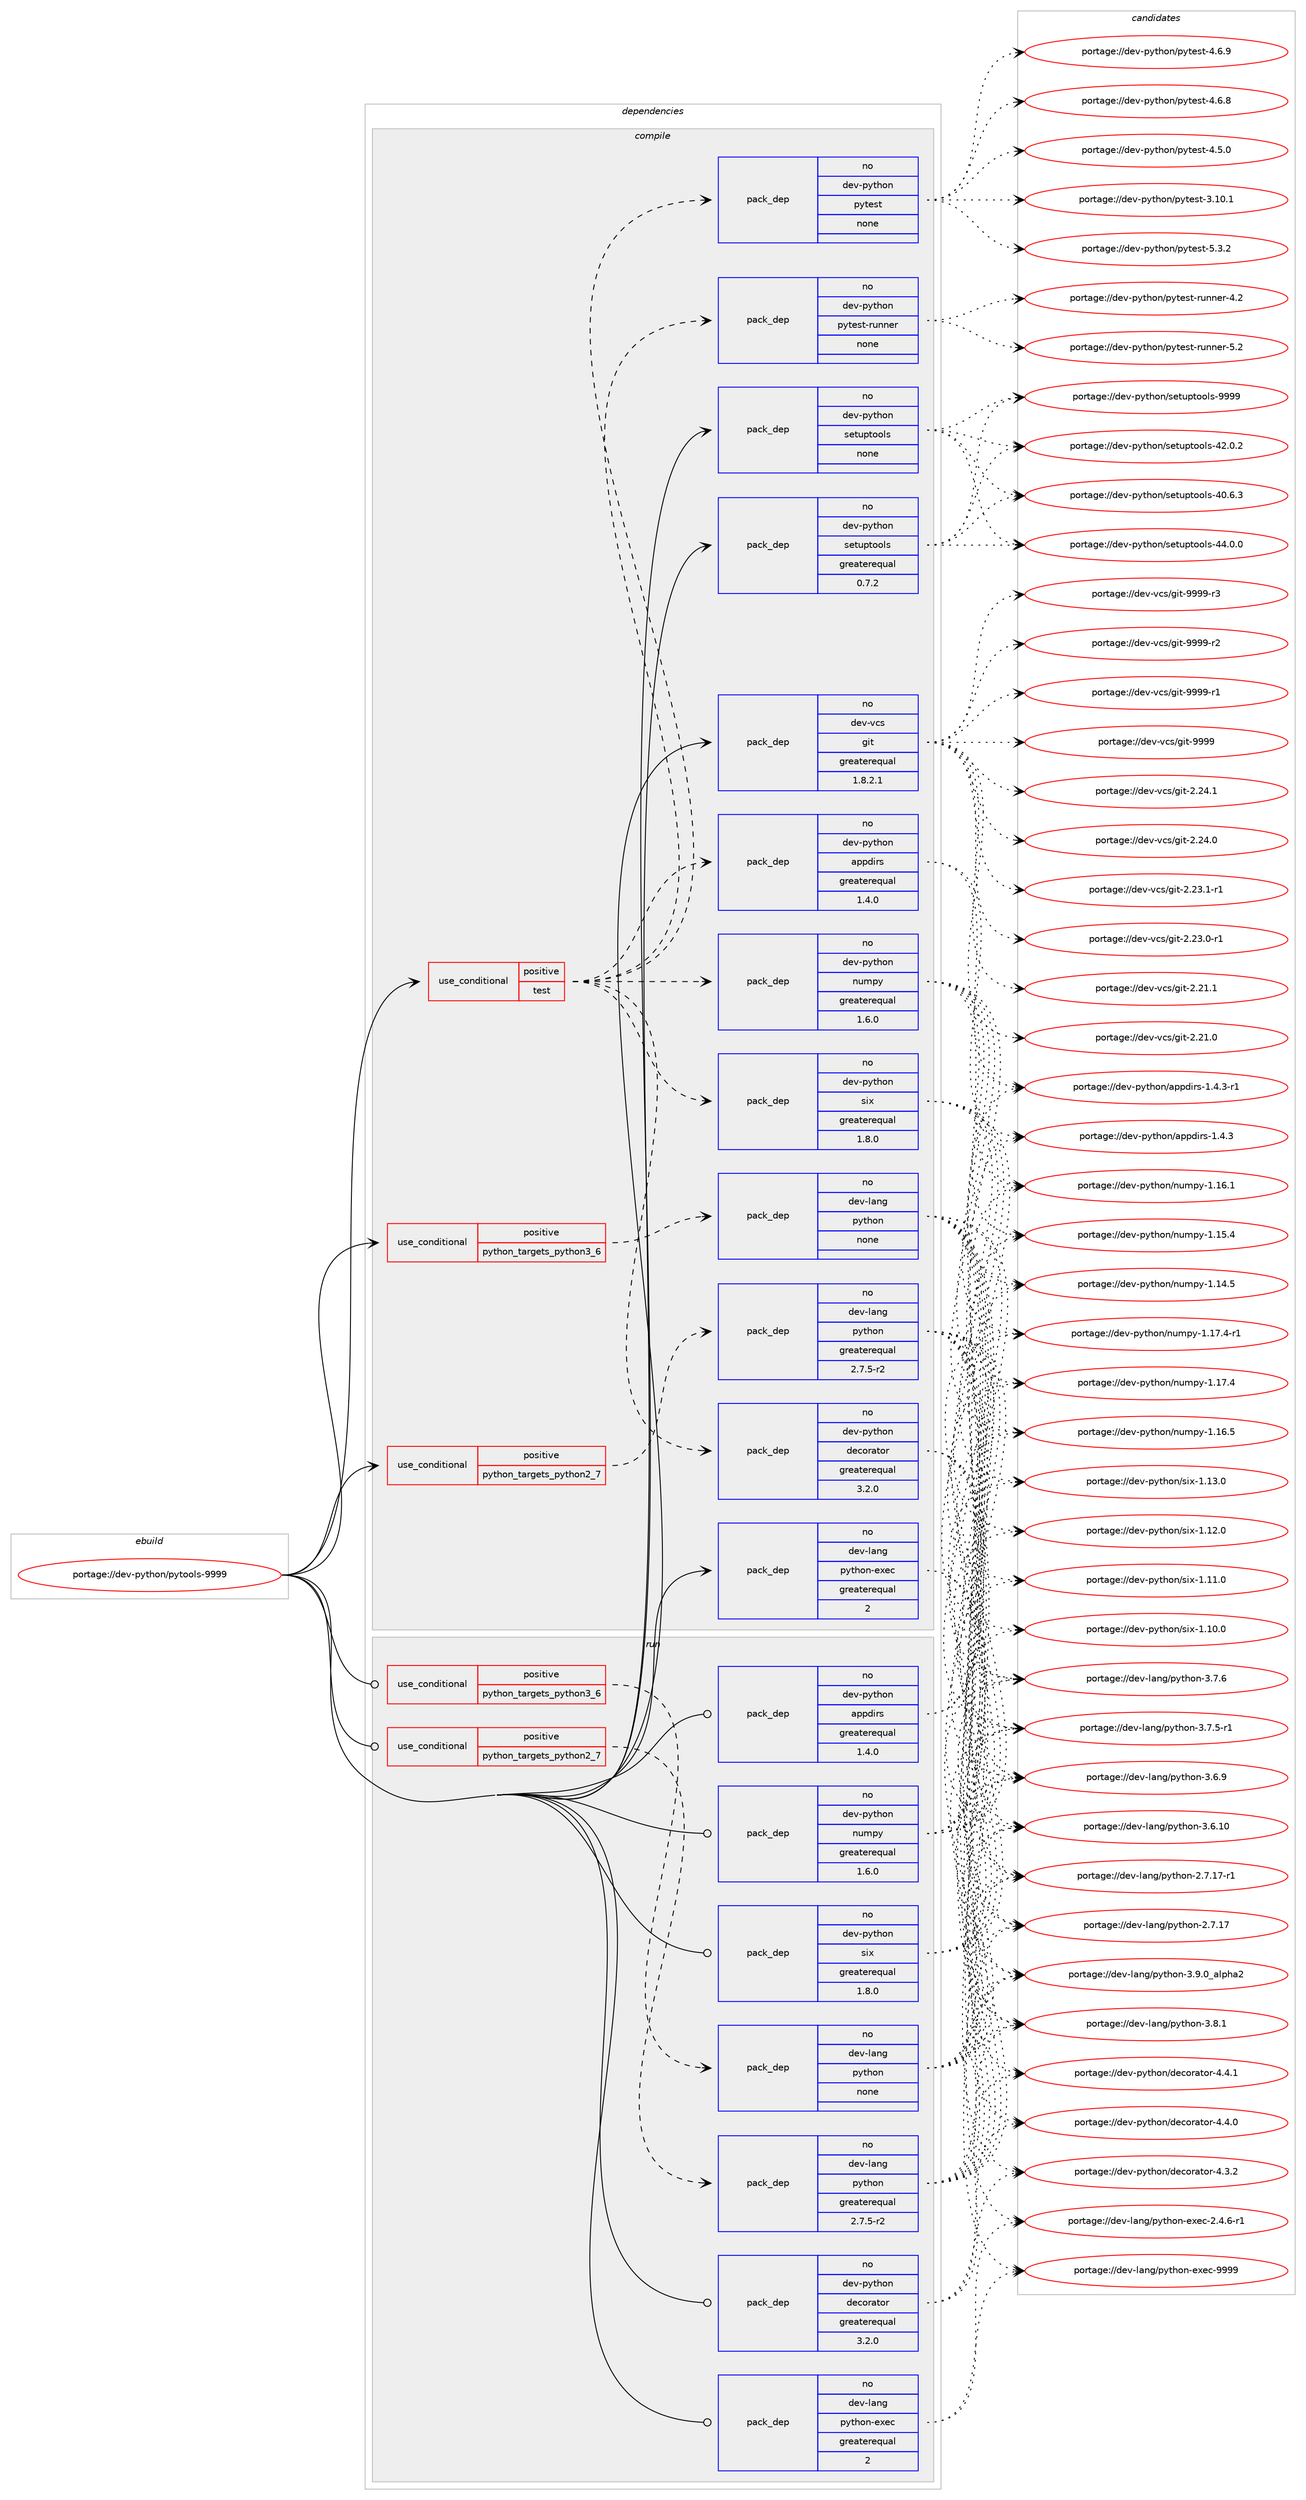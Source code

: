 digraph prolog {

# *************
# Graph options
# *************

newrank=true;
concentrate=true;
compound=true;
graph [rankdir=LR,fontname=Helvetica,fontsize=10,ranksep=1.5];#, ranksep=2.5, nodesep=0.2];
edge  [arrowhead=vee];
node  [fontname=Helvetica,fontsize=10];

# **********
# The ebuild
# **********

subgraph cluster_leftcol {
color=gray;
label=<<i>ebuild</i>>;
id [label="portage://dev-python/pytools-9999", color=red, width=4, href="../dev-python/pytools-9999.svg"];
}

# ****************
# The dependencies
# ****************

subgraph cluster_midcol {
color=gray;
label=<<i>dependencies</i>>;
subgraph cluster_compile {
fillcolor="#eeeeee";
style=filled;
label=<<i>compile</i>>;
subgraph cond107321 {
dependency430120 [label=<<TABLE BORDER="0" CELLBORDER="1" CELLSPACING="0" CELLPADDING="4"><TR><TD ROWSPAN="3" CELLPADDING="10">use_conditional</TD></TR><TR><TD>positive</TD></TR><TR><TD>python_targets_python2_7</TD></TR></TABLE>>, shape=none, color=red];
subgraph pack317887 {
dependency430121 [label=<<TABLE BORDER="0" CELLBORDER="1" CELLSPACING="0" CELLPADDING="4" WIDTH="220"><TR><TD ROWSPAN="6" CELLPADDING="30">pack_dep</TD></TR><TR><TD WIDTH="110">no</TD></TR><TR><TD>dev-lang</TD></TR><TR><TD>python</TD></TR><TR><TD>greaterequal</TD></TR><TR><TD>2.7.5-r2</TD></TR></TABLE>>, shape=none, color=blue];
}
dependency430120:e -> dependency430121:w [weight=20,style="dashed",arrowhead="vee"];
}
id:e -> dependency430120:w [weight=20,style="solid",arrowhead="vee"];
subgraph cond107322 {
dependency430122 [label=<<TABLE BORDER="0" CELLBORDER="1" CELLSPACING="0" CELLPADDING="4"><TR><TD ROWSPAN="3" CELLPADDING="10">use_conditional</TD></TR><TR><TD>positive</TD></TR><TR><TD>python_targets_python3_6</TD></TR></TABLE>>, shape=none, color=red];
subgraph pack317888 {
dependency430123 [label=<<TABLE BORDER="0" CELLBORDER="1" CELLSPACING="0" CELLPADDING="4" WIDTH="220"><TR><TD ROWSPAN="6" CELLPADDING="30">pack_dep</TD></TR><TR><TD WIDTH="110">no</TD></TR><TR><TD>dev-lang</TD></TR><TR><TD>python</TD></TR><TR><TD>none</TD></TR><TR><TD></TD></TR></TABLE>>, shape=none, color=blue];
}
dependency430122:e -> dependency430123:w [weight=20,style="dashed",arrowhead="vee"];
}
id:e -> dependency430122:w [weight=20,style="solid",arrowhead="vee"];
subgraph cond107323 {
dependency430124 [label=<<TABLE BORDER="0" CELLBORDER="1" CELLSPACING="0" CELLPADDING="4"><TR><TD ROWSPAN="3" CELLPADDING="10">use_conditional</TD></TR><TR><TD>positive</TD></TR><TR><TD>test</TD></TR></TABLE>>, shape=none, color=red];
subgraph pack317889 {
dependency430125 [label=<<TABLE BORDER="0" CELLBORDER="1" CELLSPACING="0" CELLPADDING="4" WIDTH="220"><TR><TD ROWSPAN="6" CELLPADDING="30">pack_dep</TD></TR><TR><TD WIDTH="110">no</TD></TR><TR><TD>dev-python</TD></TR><TR><TD>appdirs</TD></TR><TR><TD>greaterequal</TD></TR><TR><TD>1.4.0</TD></TR></TABLE>>, shape=none, color=blue];
}
dependency430124:e -> dependency430125:w [weight=20,style="dashed",arrowhead="vee"];
subgraph pack317890 {
dependency430126 [label=<<TABLE BORDER="0" CELLBORDER="1" CELLSPACING="0" CELLPADDING="4" WIDTH="220"><TR><TD ROWSPAN="6" CELLPADDING="30">pack_dep</TD></TR><TR><TD WIDTH="110">no</TD></TR><TR><TD>dev-python</TD></TR><TR><TD>decorator</TD></TR><TR><TD>greaterequal</TD></TR><TR><TD>3.2.0</TD></TR></TABLE>>, shape=none, color=blue];
}
dependency430124:e -> dependency430126:w [weight=20,style="dashed",arrowhead="vee"];
subgraph pack317891 {
dependency430127 [label=<<TABLE BORDER="0" CELLBORDER="1" CELLSPACING="0" CELLPADDING="4" WIDTH="220"><TR><TD ROWSPAN="6" CELLPADDING="30">pack_dep</TD></TR><TR><TD WIDTH="110">no</TD></TR><TR><TD>dev-python</TD></TR><TR><TD>numpy</TD></TR><TR><TD>greaterequal</TD></TR><TR><TD>1.6.0</TD></TR></TABLE>>, shape=none, color=blue];
}
dependency430124:e -> dependency430127:w [weight=20,style="dashed",arrowhead="vee"];
subgraph pack317892 {
dependency430128 [label=<<TABLE BORDER="0" CELLBORDER="1" CELLSPACING="0" CELLPADDING="4" WIDTH="220"><TR><TD ROWSPAN="6" CELLPADDING="30">pack_dep</TD></TR><TR><TD WIDTH="110">no</TD></TR><TR><TD>dev-python</TD></TR><TR><TD>six</TD></TR><TR><TD>greaterequal</TD></TR><TR><TD>1.8.0</TD></TR></TABLE>>, shape=none, color=blue];
}
dependency430124:e -> dependency430128:w [weight=20,style="dashed",arrowhead="vee"];
subgraph pack317893 {
dependency430129 [label=<<TABLE BORDER="0" CELLBORDER="1" CELLSPACING="0" CELLPADDING="4" WIDTH="220"><TR><TD ROWSPAN="6" CELLPADDING="30">pack_dep</TD></TR><TR><TD WIDTH="110">no</TD></TR><TR><TD>dev-python</TD></TR><TR><TD>pytest</TD></TR><TR><TD>none</TD></TR><TR><TD></TD></TR></TABLE>>, shape=none, color=blue];
}
dependency430124:e -> dependency430129:w [weight=20,style="dashed",arrowhead="vee"];
subgraph pack317894 {
dependency430130 [label=<<TABLE BORDER="0" CELLBORDER="1" CELLSPACING="0" CELLPADDING="4" WIDTH="220"><TR><TD ROWSPAN="6" CELLPADDING="30">pack_dep</TD></TR><TR><TD WIDTH="110">no</TD></TR><TR><TD>dev-python</TD></TR><TR><TD>pytest-runner</TD></TR><TR><TD>none</TD></TR><TR><TD></TD></TR></TABLE>>, shape=none, color=blue];
}
dependency430124:e -> dependency430130:w [weight=20,style="dashed",arrowhead="vee"];
}
id:e -> dependency430124:w [weight=20,style="solid",arrowhead="vee"];
subgraph pack317895 {
dependency430131 [label=<<TABLE BORDER="0" CELLBORDER="1" CELLSPACING="0" CELLPADDING="4" WIDTH="220"><TR><TD ROWSPAN="6" CELLPADDING="30">pack_dep</TD></TR><TR><TD WIDTH="110">no</TD></TR><TR><TD>dev-lang</TD></TR><TR><TD>python-exec</TD></TR><TR><TD>greaterequal</TD></TR><TR><TD>2</TD></TR></TABLE>>, shape=none, color=blue];
}
id:e -> dependency430131:w [weight=20,style="solid",arrowhead="vee"];
subgraph pack317896 {
dependency430132 [label=<<TABLE BORDER="0" CELLBORDER="1" CELLSPACING="0" CELLPADDING="4" WIDTH="220"><TR><TD ROWSPAN="6" CELLPADDING="30">pack_dep</TD></TR><TR><TD WIDTH="110">no</TD></TR><TR><TD>dev-python</TD></TR><TR><TD>setuptools</TD></TR><TR><TD>greaterequal</TD></TR><TR><TD>0.7.2</TD></TR></TABLE>>, shape=none, color=blue];
}
id:e -> dependency430132:w [weight=20,style="solid",arrowhead="vee"];
subgraph pack317897 {
dependency430133 [label=<<TABLE BORDER="0" CELLBORDER="1" CELLSPACING="0" CELLPADDING="4" WIDTH="220"><TR><TD ROWSPAN="6" CELLPADDING="30">pack_dep</TD></TR><TR><TD WIDTH="110">no</TD></TR><TR><TD>dev-python</TD></TR><TR><TD>setuptools</TD></TR><TR><TD>none</TD></TR><TR><TD></TD></TR></TABLE>>, shape=none, color=blue];
}
id:e -> dependency430133:w [weight=20,style="solid",arrowhead="vee"];
subgraph pack317898 {
dependency430134 [label=<<TABLE BORDER="0" CELLBORDER="1" CELLSPACING="0" CELLPADDING="4" WIDTH="220"><TR><TD ROWSPAN="6" CELLPADDING="30">pack_dep</TD></TR><TR><TD WIDTH="110">no</TD></TR><TR><TD>dev-vcs</TD></TR><TR><TD>git</TD></TR><TR><TD>greaterequal</TD></TR><TR><TD>1.8.2.1</TD></TR></TABLE>>, shape=none, color=blue];
}
id:e -> dependency430134:w [weight=20,style="solid",arrowhead="vee"];
}
subgraph cluster_compileandrun {
fillcolor="#eeeeee";
style=filled;
label=<<i>compile and run</i>>;
}
subgraph cluster_run {
fillcolor="#eeeeee";
style=filled;
label=<<i>run</i>>;
subgraph cond107324 {
dependency430135 [label=<<TABLE BORDER="0" CELLBORDER="1" CELLSPACING="0" CELLPADDING="4"><TR><TD ROWSPAN="3" CELLPADDING="10">use_conditional</TD></TR><TR><TD>positive</TD></TR><TR><TD>python_targets_python2_7</TD></TR></TABLE>>, shape=none, color=red];
subgraph pack317899 {
dependency430136 [label=<<TABLE BORDER="0" CELLBORDER="1" CELLSPACING="0" CELLPADDING="4" WIDTH="220"><TR><TD ROWSPAN="6" CELLPADDING="30">pack_dep</TD></TR><TR><TD WIDTH="110">no</TD></TR><TR><TD>dev-lang</TD></TR><TR><TD>python</TD></TR><TR><TD>greaterequal</TD></TR><TR><TD>2.7.5-r2</TD></TR></TABLE>>, shape=none, color=blue];
}
dependency430135:e -> dependency430136:w [weight=20,style="dashed",arrowhead="vee"];
}
id:e -> dependency430135:w [weight=20,style="solid",arrowhead="odot"];
subgraph cond107325 {
dependency430137 [label=<<TABLE BORDER="0" CELLBORDER="1" CELLSPACING="0" CELLPADDING="4"><TR><TD ROWSPAN="3" CELLPADDING="10">use_conditional</TD></TR><TR><TD>positive</TD></TR><TR><TD>python_targets_python3_6</TD></TR></TABLE>>, shape=none, color=red];
subgraph pack317900 {
dependency430138 [label=<<TABLE BORDER="0" CELLBORDER="1" CELLSPACING="0" CELLPADDING="4" WIDTH="220"><TR><TD ROWSPAN="6" CELLPADDING="30">pack_dep</TD></TR><TR><TD WIDTH="110">no</TD></TR><TR><TD>dev-lang</TD></TR><TR><TD>python</TD></TR><TR><TD>none</TD></TR><TR><TD></TD></TR></TABLE>>, shape=none, color=blue];
}
dependency430137:e -> dependency430138:w [weight=20,style="dashed",arrowhead="vee"];
}
id:e -> dependency430137:w [weight=20,style="solid",arrowhead="odot"];
subgraph pack317901 {
dependency430139 [label=<<TABLE BORDER="0" CELLBORDER="1" CELLSPACING="0" CELLPADDING="4" WIDTH="220"><TR><TD ROWSPAN="6" CELLPADDING="30">pack_dep</TD></TR><TR><TD WIDTH="110">no</TD></TR><TR><TD>dev-lang</TD></TR><TR><TD>python-exec</TD></TR><TR><TD>greaterequal</TD></TR><TR><TD>2</TD></TR></TABLE>>, shape=none, color=blue];
}
id:e -> dependency430139:w [weight=20,style="solid",arrowhead="odot"];
subgraph pack317902 {
dependency430140 [label=<<TABLE BORDER="0" CELLBORDER="1" CELLSPACING="0" CELLPADDING="4" WIDTH="220"><TR><TD ROWSPAN="6" CELLPADDING="30">pack_dep</TD></TR><TR><TD WIDTH="110">no</TD></TR><TR><TD>dev-python</TD></TR><TR><TD>appdirs</TD></TR><TR><TD>greaterequal</TD></TR><TR><TD>1.4.0</TD></TR></TABLE>>, shape=none, color=blue];
}
id:e -> dependency430140:w [weight=20,style="solid",arrowhead="odot"];
subgraph pack317903 {
dependency430141 [label=<<TABLE BORDER="0" CELLBORDER="1" CELLSPACING="0" CELLPADDING="4" WIDTH="220"><TR><TD ROWSPAN="6" CELLPADDING="30">pack_dep</TD></TR><TR><TD WIDTH="110">no</TD></TR><TR><TD>dev-python</TD></TR><TR><TD>decorator</TD></TR><TR><TD>greaterequal</TD></TR><TR><TD>3.2.0</TD></TR></TABLE>>, shape=none, color=blue];
}
id:e -> dependency430141:w [weight=20,style="solid",arrowhead="odot"];
subgraph pack317904 {
dependency430142 [label=<<TABLE BORDER="0" CELLBORDER="1" CELLSPACING="0" CELLPADDING="4" WIDTH="220"><TR><TD ROWSPAN="6" CELLPADDING="30">pack_dep</TD></TR><TR><TD WIDTH="110">no</TD></TR><TR><TD>dev-python</TD></TR><TR><TD>numpy</TD></TR><TR><TD>greaterequal</TD></TR><TR><TD>1.6.0</TD></TR></TABLE>>, shape=none, color=blue];
}
id:e -> dependency430142:w [weight=20,style="solid",arrowhead="odot"];
subgraph pack317905 {
dependency430143 [label=<<TABLE BORDER="0" CELLBORDER="1" CELLSPACING="0" CELLPADDING="4" WIDTH="220"><TR><TD ROWSPAN="6" CELLPADDING="30">pack_dep</TD></TR><TR><TD WIDTH="110">no</TD></TR><TR><TD>dev-python</TD></TR><TR><TD>six</TD></TR><TR><TD>greaterequal</TD></TR><TR><TD>1.8.0</TD></TR></TABLE>>, shape=none, color=blue];
}
id:e -> dependency430143:w [weight=20,style="solid",arrowhead="odot"];
}
}

# **************
# The candidates
# **************

subgraph cluster_choices {
rank=same;
color=gray;
label=<<i>candidates</i>>;

subgraph choice317887 {
color=black;
nodesep=1;
choice10010111845108971101034711212111610411111045514657464895971081121049750 [label="portage://dev-lang/python-3.9.0_alpha2", color=red, width=4,href="../dev-lang/python-3.9.0_alpha2.svg"];
choice100101118451089711010347112121116104111110455146564649 [label="portage://dev-lang/python-3.8.1", color=red, width=4,href="../dev-lang/python-3.8.1.svg"];
choice100101118451089711010347112121116104111110455146554654 [label="portage://dev-lang/python-3.7.6", color=red, width=4,href="../dev-lang/python-3.7.6.svg"];
choice1001011184510897110103471121211161041111104551465546534511449 [label="portage://dev-lang/python-3.7.5-r1", color=red, width=4,href="../dev-lang/python-3.7.5-r1.svg"];
choice100101118451089711010347112121116104111110455146544657 [label="portage://dev-lang/python-3.6.9", color=red, width=4,href="../dev-lang/python-3.6.9.svg"];
choice10010111845108971101034711212111610411111045514654464948 [label="portage://dev-lang/python-3.6.10", color=red, width=4,href="../dev-lang/python-3.6.10.svg"];
choice100101118451089711010347112121116104111110455046554649554511449 [label="portage://dev-lang/python-2.7.17-r1", color=red, width=4,href="../dev-lang/python-2.7.17-r1.svg"];
choice10010111845108971101034711212111610411111045504655464955 [label="portage://dev-lang/python-2.7.17", color=red, width=4,href="../dev-lang/python-2.7.17.svg"];
dependency430121:e -> choice10010111845108971101034711212111610411111045514657464895971081121049750:w [style=dotted,weight="100"];
dependency430121:e -> choice100101118451089711010347112121116104111110455146564649:w [style=dotted,weight="100"];
dependency430121:e -> choice100101118451089711010347112121116104111110455146554654:w [style=dotted,weight="100"];
dependency430121:e -> choice1001011184510897110103471121211161041111104551465546534511449:w [style=dotted,weight="100"];
dependency430121:e -> choice100101118451089711010347112121116104111110455146544657:w [style=dotted,weight="100"];
dependency430121:e -> choice10010111845108971101034711212111610411111045514654464948:w [style=dotted,weight="100"];
dependency430121:e -> choice100101118451089711010347112121116104111110455046554649554511449:w [style=dotted,weight="100"];
dependency430121:e -> choice10010111845108971101034711212111610411111045504655464955:w [style=dotted,weight="100"];
}
subgraph choice317888 {
color=black;
nodesep=1;
choice10010111845108971101034711212111610411111045514657464895971081121049750 [label="portage://dev-lang/python-3.9.0_alpha2", color=red, width=4,href="../dev-lang/python-3.9.0_alpha2.svg"];
choice100101118451089711010347112121116104111110455146564649 [label="portage://dev-lang/python-3.8.1", color=red, width=4,href="../dev-lang/python-3.8.1.svg"];
choice100101118451089711010347112121116104111110455146554654 [label="portage://dev-lang/python-3.7.6", color=red, width=4,href="../dev-lang/python-3.7.6.svg"];
choice1001011184510897110103471121211161041111104551465546534511449 [label="portage://dev-lang/python-3.7.5-r1", color=red, width=4,href="../dev-lang/python-3.7.5-r1.svg"];
choice100101118451089711010347112121116104111110455146544657 [label="portage://dev-lang/python-3.6.9", color=red, width=4,href="../dev-lang/python-3.6.9.svg"];
choice10010111845108971101034711212111610411111045514654464948 [label="portage://dev-lang/python-3.6.10", color=red, width=4,href="../dev-lang/python-3.6.10.svg"];
choice100101118451089711010347112121116104111110455046554649554511449 [label="portage://dev-lang/python-2.7.17-r1", color=red, width=4,href="../dev-lang/python-2.7.17-r1.svg"];
choice10010111845108971101034711212111610411111045504655464955 [label="portage://dev-lang/python-2.7.17", color=red, width=4,href="../dev-lang/python-2.7.17.svg"];
dependency430123:e -> choice10010111845108971101034711212111610411111045514657464895971081121049750:w [style=dotted,weight="100"];
dependency430123:e -> choice100101118451089711010347112121116104111110455146564649:w [style=dotted,weight="100"];
dependency430123:e -> choice100101118451089711010347112121116104111110455146554654:w [style=dotted,weight="100"];
dependency430123:e -> choice1001011184510897110103471121211161041111104551465546534511449:w [style=dotted,weight="100"];
dependency430123:e -> choice100101118451089711010347112121116104111110455146544657:w [style=dotted,weight="100"];
dependency430123:e -> choice10010111845108971101034711212111610411111045514654464948:w [style=dotted,weight="100"];
dependency430123:e -> choice100101118451089711010347112121116104111110455046554649554511449:w [style=dotted,weight="100"];
dependency430123:e -> choice10010111845108971101034711212111610411111045504655464955:w [style=dotted,weight="100"];
}
subgraph choice317889 {
color=black;
nodesep=1;
choice1001011184511212111610411111047971121121001051141154549465246514511449 [label="portage://dev-python/appdirs-1.4.3-r1", color=red, width=4,href="../dev-python/appdirs-1.4.3-r1.svg"];
choice100101118451121211161041111104797112112100105114115454946524651 [label="portage://dev-python/appdirs-1.4.3", color=red, width=4,href="../dev-python/appdirs-1.4.3.svg"];
dependency430125:e -> choice1001011184511212111610411111047971121121001051141154549465246514511449:w [style=dotted,weight="100"];
dependency430125:e -> choice100101118451121211161041111104797112112100105114115454946524651:w [style=dotted,weight="100"];
}
subgraph choice317890 {
color=black;
nodesep=1;
choice10010111845112121116104111110471001019911111497116111114455246524649 [label="portage://dev-python/decorator-4.4.1", color=red, width=4,href="../dev-python/decorator-4.4.1.svg"];
choice10010111845112121116104111110471001019911111497116111114455246524648 [label="portage://dev-python/decorator-4.4.0", color=red, width=4,href="../dev-python/decorator-4.4.0.svg"];
choice10010111845112121116104111110471001019911111497116111114455246514650 [label="portage://dev-python/decorator-4.3.2", color=red, width=4,href="../dev-python/decorator-4.3.2.svg"];
dependency430126:e -> choice10010111845112121116104111110471001019911111497116111114455246524649:w [style=dotted,weight="100"];
dependency430126:e -> choice10010111845112121116104111110471001019911111497116111114455246524648:w [style=dotted,weight="100"];
dependency430126:e -> choice10010111845112121116104111110471001019911111497116111114455246514650:w [style=dotted,weight="100"];
}
subgraph choice317891 {
color=black;
nodesep=1;
choice1001011184511212111610411111047110117109112121454946495546524511449 [label="portage://dev-python/numpy-1.17.4-r1", color=red, width=4,href="../dev-python/numpy-1.17.4-r1.svg"];
choice100101118451121211161041111104711011710911212145494649554652 [label="portage://dev-python/numpy-1.17.4", color=red, width=4,href="../dev-python/numpy-1.17.4.svg"];
choice100101118451121211161041111104711011710911212145494649544653 [label="portage://dev-python/numpy-1.16.5", color=red, width=4,href="../dev-python/numpy-1.16.5.svg"];
choice100101118451121211161041111104711011710911212145494649544649 [label="portage://dev-python/numpy-1.16.1", color=red, width=4,href="../dev-python/numpy-1.16.1.svg"];
choice100101118451121211161041111104711011710911212145494649534652 [label="portage://dev-python/numpy-1.15.4", color=red, width=4,href="../dev-python/numpy-1.15.4.svg"];
choice100101118451121211161041111104711011710911212145494649524653 [label="portage://dev-python/numpy-1.14.5", color=red, width=4,href="../dev-python/numpy-1.14.5.svg"];
dependency430127:e -> choice1001011184511212111610411111047110117109112121454946495546524511449:w [style=dotted,weight="100"];
dependency430127:e -> choice100101118451121211161041111104711011710911212145494649554652:w [style=dotted,weight="100"];
dependency430127:e -> choice100101118451121211161041111104711011710911212145494649544653:w [style=dotted,weight="100"];
dependency430127:e -> choice100101118451121211161041111104711011710911212145494649544649:w [style=dotted,weight="100"];
dependency430127:e -> choice100101118451121211161041111104711011710911212145494649534652:w [style=dotted,weight="100"];
dependency430127:e -> choice100101118451121211161041111104711011710911212145494649524653:w [style=dotted,weight="100"];
}
subgraph choice317892 {
color=black;
nodesep=1;
choice100101118451121211161041111104711510512045494649514648 [label="portage://dev-python/six-1.13.0", color=red, width=4,href="../dev-python/six-1.13.0.svg"];
choice100101118451121211161041111104711510512045494649504648 [label="portage://dev-python/six-1.12.0", color=red, width=4,href="../dev-python/six-1.12.0.svg"];
choice100101118451121211161041111104711510512045494649494648 [label="portage://dev-python/six-1.11.0", color=red, width=4,href="../dev-python/six-1.11.0.svg"];
choice100101118451121211161041111104711510512045494649484648 [label="portage://dev-python/six-1.10.0", color=red, width=4,href="../dev-python/six-1.10.0.svg"];
dependency430128:e -> choice100101118451121211161041111104711510512045494649514648:w [style=dotted,weight="100"];
dependency430128:e -> choice100101118451121211161041111104711510512045494649504648:w [style=dotted,weight="100"];
dependency430128:e -> choice100101118451121211161041111104711510512045494649494648:w [style=dotted,weight="100"];
dependency430128:e -> choice100101118451121211161041111104711510512045494649484648:w [style=dotted,weight="100"];
}
subgraph choice317893 {
color=black;
nodesep=1;
choice1001011184511212111610411111047112121116101115116455346514650 [label="portage://dev-python/pytest-5.3.2", color=red, width=4,href="../dev-python/pytest-5.3.2.svg"];
choice1001011184511212111610411111047112121116101115116455246544657 [label="portage://dev-python/pytest-4.6.9", color=red, width=4,href="../dev-python/pytest-4.6.9.svg"];
choice1001011184511212111610411111047112121116101115116455246544656 [label="portage://dev-python/pytest-4.6.8", color=red, width=4,href="../dev-python/pytest-4.6.8.svg"];
choice1001011184511212111610411111047112121116101115116455246534648 [label="portage://dev-python/pytest-4.5.0", color=red, width=4,href="../dev-python/pytest-4.5.0.svg"];
choice100101118451121211161041111104711212111610111511645514649484649 [label="portage://dev-python/pytest-3.10.1", color=red, width=4,href="../dev-python/pytest-3.10.1.svg"];
dependency430129:e -> choice1001011184511212111610411111047112121116101115116455346514650:w [style=dotted,weight="100"];
dependency430129:e -> choice1001011184511212111610411111047112121116101115116455246544657:w [style=dotted,weight="100"];
dependency430129:e -> choice1001011184511212111610411111047112121116101115116455246544656:w [style=dotted,weight="100"];
dependency430129:e -> choice1001011184511212111610411111047112121116101115116455246534648:w [style=dotted,weight="100"];
dependency430129:e -> choice100101118451121211161041111104711212111610111511645514649484649:w [style=dotted,weight="100"];
}
subgraph choice317894 {
color=black;
nodesep=1;
choice10010111845112121116104111110471121211161011151164511411711011010111445534650 [label="portage://dev-python/pytest-runner-5.2", color=red, width=4,href="../dev-python/pytest-runner-5.2.svg"];
choice10010111845112121116104111110471121211161011151164511411711011010111445524650 [label="portage://dev-python/pytest-runner-4.2", color=red, width=4,href="../dev-python/pytest-runner-4.2.svg"];
dependency430130:e -> choice10010111845112121116104111110471121211161011151164511411711011010111445534650:w [style=dotted,weight="100"];
dependency430130:e -> choice10010111845112121116104111110471121211161011151164511411711011010111445524650:w [style=dotted,weight="100"];
}
subgraph choice317895 {
color=black;
nodesep=1;
choice10010111845108971101034711212111610411111045101120101994557575757 [label="portage://dev-lang/python-exec-9999", color=red, width=4,href="../dev-lang/python-exec-9999.svg"];
choice10010111845108971101034711212111610411111045101120101994550465246544511449 [label="portage://dev-lang/python-exec-2.4.6-r1", color=red, width=4,href="../dev-lang/python-exec-2.4.6-r1.svg"];
dependency430131:e -> choice10010111845108971101034711212111610411111045101120101994557575757:w [style=dotted,weight="100"];
dependency430131:e -> choice10010111845108971101034711212111610411111045101120101994550465246544511449:w [style=dotted,weight="100"];
}
subgraph choice317896 {
color=black;
nodesep=1;
choice10010111845112121116104111110471151011161171121161111111081154557575757 [label="portage://dev-python/setuptools-9999", color=red, width=4,href="../dev-python/setuptools-9999.svg"];
choice100101118451121211161041111104711510111611711211611111110811545525246484648 [label="portage://dev-python/setuptools-44.0.0", color=red, width=4,href="../dev-python/setuptools-44.0.0.svg"];
choice100101118451121211161041111104711510111611711211611111110811545525046484650 [label="portage://dev-python/setuptools-42.0.2", color=red, width=4,href="../dev-python/setuptools-42.0.2.svg"];
choice100101118451121211161041111104711510111611711211611111110811545524846544651 [label="portage://dev-python/setuptools-40.6.3", color=red, width=4,href="../dev-python/setuptools-40.6.3.svg"];
dependency430132:e -> choice10010111845112121116104111110471151011161171121161111111081154557575757:w [style=dotted,weight="100"];
dependency430132:e -> choice100101118451121211161041111104711510111611711211611111110811545525246484648:w [style=dotted,weight="100"];
dependency430132:e -> choice100101118451121211161041111104711510111611711211611111110811545525046484650:w [style=dotted,weight="100"];
dependency430132:e -> choice100101118451121211161041111104711510111611711211611111110811545524846544651:w [style=dotted,weight="100"];
}
subgraph choice317897 {
color=black;
nodesep=1;
choice10010111845112121116104111110471151011161171121161111111081154557575757 [label="portage://dev-python/setuptools-9999", color=red, width=4,href="../dev-python/setuptools-9999.svg"];
choice100101118451121211161041111104711510111611711211611111110811545525246484648 [label="portage://dev-python/setuptools-44.0.0", color=red, width=4,href="../dev-python/setuptools-44.0.0.svg"];
choice100101118451121211161041111104711510111611711211611111110811545525046484650 [label="portage://dev-python/setuptools-42.0.2", color=red, width=4,href="../dev-python/setuptools-42.0.2.svg"];
choice100101118451121211161041111104711510111611711211611111110811545524846544651 [label="portage://dev-python/setuptools-40.6.3", color=red, width=4,href="../dev-python/setuptools-40.6.3.svg"];
dependency430133:e -> choice10010111845112121116104111110471151011161171121161111111081154557575757:w [style=dotted,weight="100"];
dependency430133:e -> choice100101118451121211161041111104711510111611711211611111110811545525246484648:w [style=dotted,weight="100"];
dependency430133:e -> choice100101118451121211161041111104711510111611711211611111110811545525046484650:w [style=dotted,weight="100"];
dependency430133:e -> choice100101118451121211161041111104711510111611711211611111110811545524846544651:w [style=dotted,weight="100"];
}
subgraph choice317898 {
color=black;
nodesep=1;
choice10010111845118991154710310511645575757574511451 [label="portage://dev-vcs/git-9999-r3", color=red, width=4,href="../dev-vcs/git-9999-r3.svg"];
choice10010111845118991154710310511645575757574511450 [label="portage://dev-vcs/git-9999-r2", color=red, width=4,href="../dev-vcs/git-9999-r2.svg"];
choice10010111845118991154710310511645575757574511449 [label="portage://dev-vcs/git-9999-r1", color=red, width=4,href="../dev-vcs/git-9999-r1.svg"];
choice1001011184511899115471031051164557575757 [label="portage://dev-vcs/git-9999", color=red, width=4,href="../dev-vcs/git-9999.svg"];
choice10010111845118991154710310511645504650524649 [label="portage://dev-vcs/git-2.24.1", color=red, width=4,href="../dev-vcs/git-2.24.1.svg"];
choice10010111845118991154710310511645504650524648 [label="portage://dev-vcs/git-2.24.0", color=red, width=4,href="../dev-vcs/git-2.24.0.svg"];
choice100101118451189911547103105116455046505146494511449 [label="portage://dev-vcs/git-2.23.1-r1", color=red, width=4,href="../dev-vcs/git-2.23.1-r1.svg"];
choice100101118451189911547103105116455046505146484511449 [label="portage://dev-vcs/git-2.23.0-r1", color=red, width=4,href="../dev-vcs/git-2.23.0-r1.svg"];
choice10010111845118991154710310511645504650494649 [label="portage://dev-vcs/git-2.21.1", color=red, width=4,href="../dev-vcs/git-2.21.1.svg"];
choice10010111845118991154710310511645504650494648 [label="portage://dev-vcs/git-2.21.0", color=red, width=4,href="../dev-vcs/git-2.21.0.svg"];
dependency430134:e -> choice10010111845118991154710310511645575757574511451:w [style=dotted,weight="100"];
dependency430134:e -> choice10010111845118991154710310511645575757574511450:w [style=dotted,weight="100"];
dependency430134:e -> choice10010111845118991154710310511645575757574511449:w [style=dotted,weight="100"];
dependency430134:e -> choice1001011184511899115471031051164557575757:w [style=dotted,weight="100"];
dependency430134:e -> choice10010111845118991154710310511645504650524649:w [style=dotted,weight="100"];
dependency430134:e -> choice10010111845118991154710310511645504650524648:w [style=dotted,weight="100"];
dependency430134:e -> choice100101118451189911547103105116455046505146494511449:w [style=dotted,weight="100"];
dependency430134:e -> choice100101118451189911547103105116455046505146484511449:w [style=dotted,weight="100"];
dependency430134:e -> choice10010111845118991154710310511645504650494649:w [style=dotted,weight="100"];
dependency430134:e -> choice10010111845118991154710310511645504650494648:w [style=dotted,weight="100"];
}
subgraph choice317899 {
color=black;
nodesep=1;
choice10010111845108971101034711212111610411111045514657464895971081121049750 [label="portage://dev-lang/python-3.9.0_alpha2", color=red, width=4,href="../dev-lang/python-3.9.0_alpha2.svg"];
choice100101118451089711010347112121116104111110455146564649 [label="portage://dev-lang/python-3.8.1", color=red, width=4,href="../dev-lang/python-3.8.1.svg"];
choice100101118451089711010347112121116104111110455146554654 [label="portage://dev-lang/python-3.7.6", color=red, width=4,href="../dev-lang/python-3.7.6.svg"];
choice1001011184510897110103471121211161041111104551465546534511449 [label="portage://dev-lang/python-3.7.5-r1", color=red, width=4,href="../dev-lang/python-3.7.5-r1.svg"];
choice100101118451089711010347112121116104111110455146544657 [label="portage://dev-lang/python-3.6.9", color=red, width=4,href="../dev-lang/python-3.6.9.svg"];
choice10010111845108971101034711212111610411111045514654464948 [label="portage://dev-lang/python-3.6.10", color=red, width=4,href="../dev-lang/python-3.6.10.svg"];
choice100101118451089711010347112121116104111110455046554649554511449 [label="portage://dev-lang/python-2.7.17-r1", color=red, width=4,href="../dev-lang/python-2.7.17-r1.svg"];
choice10010111845108971101034711212111610411111045504655464955 [label="portage://dev-lang/python-2.7.17", color=red, width=4,href="../dev-lang/python-2.7.17.svg"];
dependency430136:e -> choice10010111845108971101034711212111610411111045514657464895971081121049750:w [style=dotted,weight="100"];
dependency430136:e -> choice100101118451089711010347112121116104111110455146564649:w [style=dotted,weight="100"];
dependency430136:e -> choice100101118451089711010347112121116104111110455146554654:w [style=dotted,weight="100"];
dependency430136:e -> choice1001011184510897110103471121211161041111104551465546534511449:w [style=dotted,weight="100"];
dependency430136:e -> choice100101118451089711010347112121116104111110455146544657:w [style=dotted,weight="100"];
dependency430136:e -> choice10010111845108971101034711212111610411111045514654464948:w [style=dotted,weight="100"];
dependency430136:e -> choice100101118451089711010347112121116104111110455046554649554511449:w [style=dotted,weight="100"];
dependency430136:e -> choice10010111845108971101034711212111610411111045504655464955:w [style=dotted,weight="100"];
}
subgraph choice317900 {
color=black;
nodesep=1;
choice10010111845108971101034711212111610411111045514657464895971081121049750 [label="portage://dev-lang/python-3.9.0_alpha2", color=red, width=4,href="../dev-lang/python-3.9.0_alpha2.svg"];
choice100101118451089711010347112121116104111110455146564649 [label="portage://dev-lang/python-3.8.1", color=red, width=4,href="../dev-lang/python-3.8.1.svg"];
choice100101118451089711010347112121116104111110455146554654 [label="portage://dev-lang/python-3.7.6", color=red, width=4,href="../dev-lang/python-3.7.6.svg"];
choice1001011184510897110103471121211161041111104551465546534511449 [label="portage://dev-lang/python-3.7.5-r1", color=red, width=4,href="../dev-lang/python-3.7.5-r1.svg"];
choice100101118451089711010347112121116104111110455146544657 [label="portage://dev-lang/python-3.6.9", color=red, width=4,href="../dev-lang/python-3.6.9.svg"];
choice10010111845108971101034711212111610411111045514654464948 [label="portage://dev-lang/python-3.6.10", color=red, width=4,href="../dev-lang/python-3.6.10.svg"];
choice100101118451089711010347112121116104111110455046554649554511449 [label="portage://dev-lang/python-2.7.17-r1", color=red, width=4,href="../dev-lang/python-2.7.17-r1.svg"];
choice10010111845108971101034711212111610411111045504655464955 [label="portage://dev-lang/python-2.7.17", color=red, width=4,href="../dev-lang/python-2.7.17.svg"];
dependency430138:e -> choice10010111845108971101034711212111610411111045514657464895971081121049750:w [style=dotted,weight="100"];
dependency430138:e -> choice100101118451089711010347112121116104111110455146564649:w [style=dotted,weight="100"];
dependency430138:e -> choice100101118451089711010347112121116104111110455146554654:w [style=dotted,weight="100"];
dependency430138:e -> choice1001011184510897110103471121211161041111104551465546534511449:w [style=dotted,weight="100"];
dependency430138:e -> choice100101118451089711010347112121116104111110455146544657:w [style=dotted,weight="100"];
dependency430138:e -> choice10010111845108971101034711212111610411111045514654464948:w [style=dotted,weight="100"];
dependency430138:e -> choice100101118451089711010347112121116104111110455046554649554511449:w [style=dotted,weight="100"];
dependency430138:e -> choice10010111845108971101034711212111610411111045504655464955:w [style=dotted,weight="100"];
}
subgraph choice317901 {
color=black;
nodesep=1;
choice10010111845108971101034711212111610411111045101120101994557575757 [label="portage://dev-lang/python-exec-9999", color=red, width=4,href="../dev-lang/python-exec-9999.svg"];
choice10010111845108971101034711212111610411111045101120101994550465246544511449 [label="portage://dev-lang/python-exec-2.4.6-r1", color=red, width=4,href="../dev-lang/python-exec-2.4.6-r1.svg"];
dependency430139:e -> choice10010111845108971101034711212111610411111045101120101994557575757:w [style=dotted,weight="100"];
dependency430139:e -> choice10010111845108971101034711212111610411111045101120101994550465246544511449:w [style=dotted,weight="100"];
}
subgraph choice317902 {
color=black;
nodesep=1;
choice1001011184511212111610411111047971121121001051141154549465246514511449 [label="portage://dev-python/appdirs-1.4.3-r1", color=red, width=4,href="../dev-python/appdirs-1.4.3-r1.svg"];
choice100101118451121211161041111104797112112100105114115454946524651 [label="portage://dev-python/appdirs-1.4.3", color=red, width=4,href="../dev-python/appdirs-1.4.3.svg"];
dependency430140:e -> choice1001011184511212111610411111047971121121001051141154549465246514511449:w [style=dotted,weight="100"];
dependency430140:e -> choice100101118451121211161041111104797112112100105114115454946524651:w [style=dotted,weight="100"];
}
subgraph choice317903 {
color=black;
nodesep=1;
choice10010111845112121116104111110471001019911111497116111114455246524649 [label="portage://dev-python/decorator-4.4.1", color=red, width=4,href="../dev-python/decorator-4.4.1.svg"];
choice10010111845112121116104111110471001019911111497116111114455246524648 [label="portage://dev-python/decorator-4.4.0", color=red, width=4,href="../dev-python/decorator-4.4.0.svg"];
choice10010111845112121116104111110471001019911111497116111114455246514650 [label="portage://dev-python/decorator-4.3.2", color=red, width=4,href="../dev-python/decorator-4.3.2.svg"];
dependency430141:e -> choice10010111845112121116104111110471001019911111497116111114455246524649:w [style=dotted,weight="100"];
dependency430141:e -> choice10010111845112121116104111110471001019911111497116111114455246524648:w [style=dotted,weight="100"];
dependency430141:e -> choice10010111845112121116104111110471001019911111497116111114455246514650:w [style=dotted,weight="100"];
}
subgraph choice317904 {
color=black;
nodesep=1;
choice1001011184511212111610411111047110117109112121454946495546524511449 [label="portage://dev-python/numpy-1.17.4-r1", color=red, width=4,href="../dev-python/numpy-1.17.4-r1.svg"];
choice100101118451121211161041111104711011710911212145494649554652 [label="portage://dev-python/numpy-1.17.4", color=red, width=4,href="../dev-python/numpy-1.17.4.svg"];
choice100101118451121211161041111104711011710911212145494649544653 [label="portage://dev-python/numpy-1.16.5", color=red, width=4,href="../dev-python/numpy-1.16.5.svg"];
choice100101118451121211161041111104711011710911212145494649544649 [label="portage://dev-python/numpy-1.16.1", color=red, width=4,href="../dev-python/numpy-1.16.1.svg"];
choice100101118451121211161041111104711011710911212145494649534652 [label="portage://dev-python/numpy-1.15.4", color=red, width=4,href="../dev-python/numpy-1.15.4.svg"];
choice100101118451121211161041111104711011710911212145494649524653 [label="portage://dev-python/numpy-1.14.5", color=red, width=4,href="../dev-python/numpy-1.14.5.svg"];
dependency430142:e -> choice1001011184511212111610411111047110117109112121454946495546524511449:w [style=dotted,weight="100"];
dependency430142:e -> choice100101118451121211161041111104711011710911212145494649554652:w [style=dotted,weight="100"];
dependency430142:e -> choice100101118451121211161041111104711011710911212145494649544653:w [style=dotted,weight="100"];
dependency430142:e -> choice100101118451121211161041111104711011710911212145494649544649:w [style=dotted,weight="100"];
dependency430142:e -> choice100101118451121211161041111104711011710911212145494649534652:w [style=dotted,weight="100"];
dependency430142:e -> choice100101118451121211161041111104711011710911212145494649524653:w [style=dotted,weight="100"];
}
subgraph choice317905 {
color=black;
nodesep=1;
choice100101118451121211161041111104711510512045494649514648 [label="portage://dev-python/six-1.13.0", color=red, width=4,href="../dev-python/six-1.13.0.svg"];
choice100101118451121211161041111104711510512045494649504648 [label="portage://dev-python/six-1.12.0", color=red, width=4,href="../dev-python/six-1.12.0.svg"];
choice100101118451121211161041111104711510512045494649494648 [label="portage://dev-python/six-1.11.0", color=red, width=4,href="../dev-python/six-1.11.0.svg"];
choice100101118451121211161041111104711510512045494649484648 [label="portage://dev-python/six-1.10.0", color=red, width=4,href="../dev-python/six-1.10.0.svg"];
dependency430143:e -> choice100101118451121211161041111104711510512045494649514648:w [style=dotted,weight="100"];
dependency430143:e -> choice100101118451121211161041111104711510512045494649504648:w [style=dotted,weight="100"];
dependency430143:e -> choice100101118451121211161041111104711510512045494649494648:w [style=dotted,weight="100"];
dependency430143:e -> choice100101118451121211161041111104711510512045494649484648:w [style=dotted,weight="100"];
}
}

}
